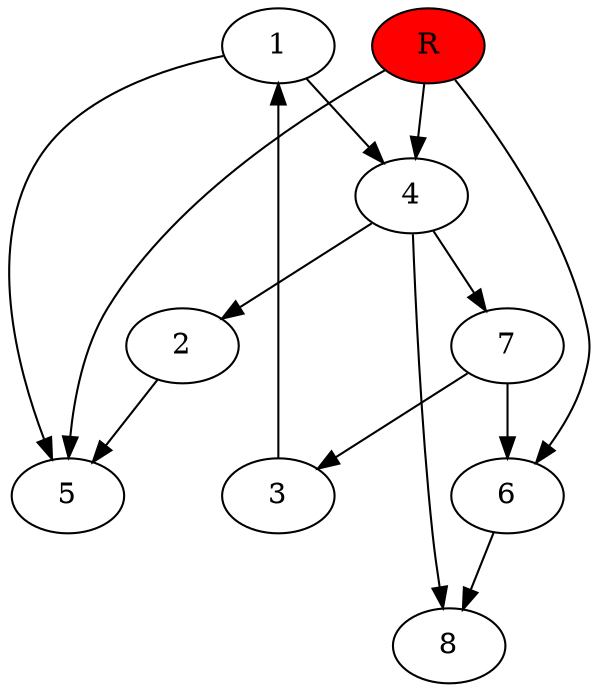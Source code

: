 digraph prb30714 {
	1
	2
	3
	4
	5
	6
	7
	8
	R [fillcolor="#ff0000" style=filled]
	1 -> 4
	1 -> 5
	2 -> 5
	3 -> 1
	4 -> 2
	4 -> 7
	4 -> 8
	6 -> 8
	7 -> 3
	7 -> 6
	R -> 4
	R -> 5
	R -> 6
}
